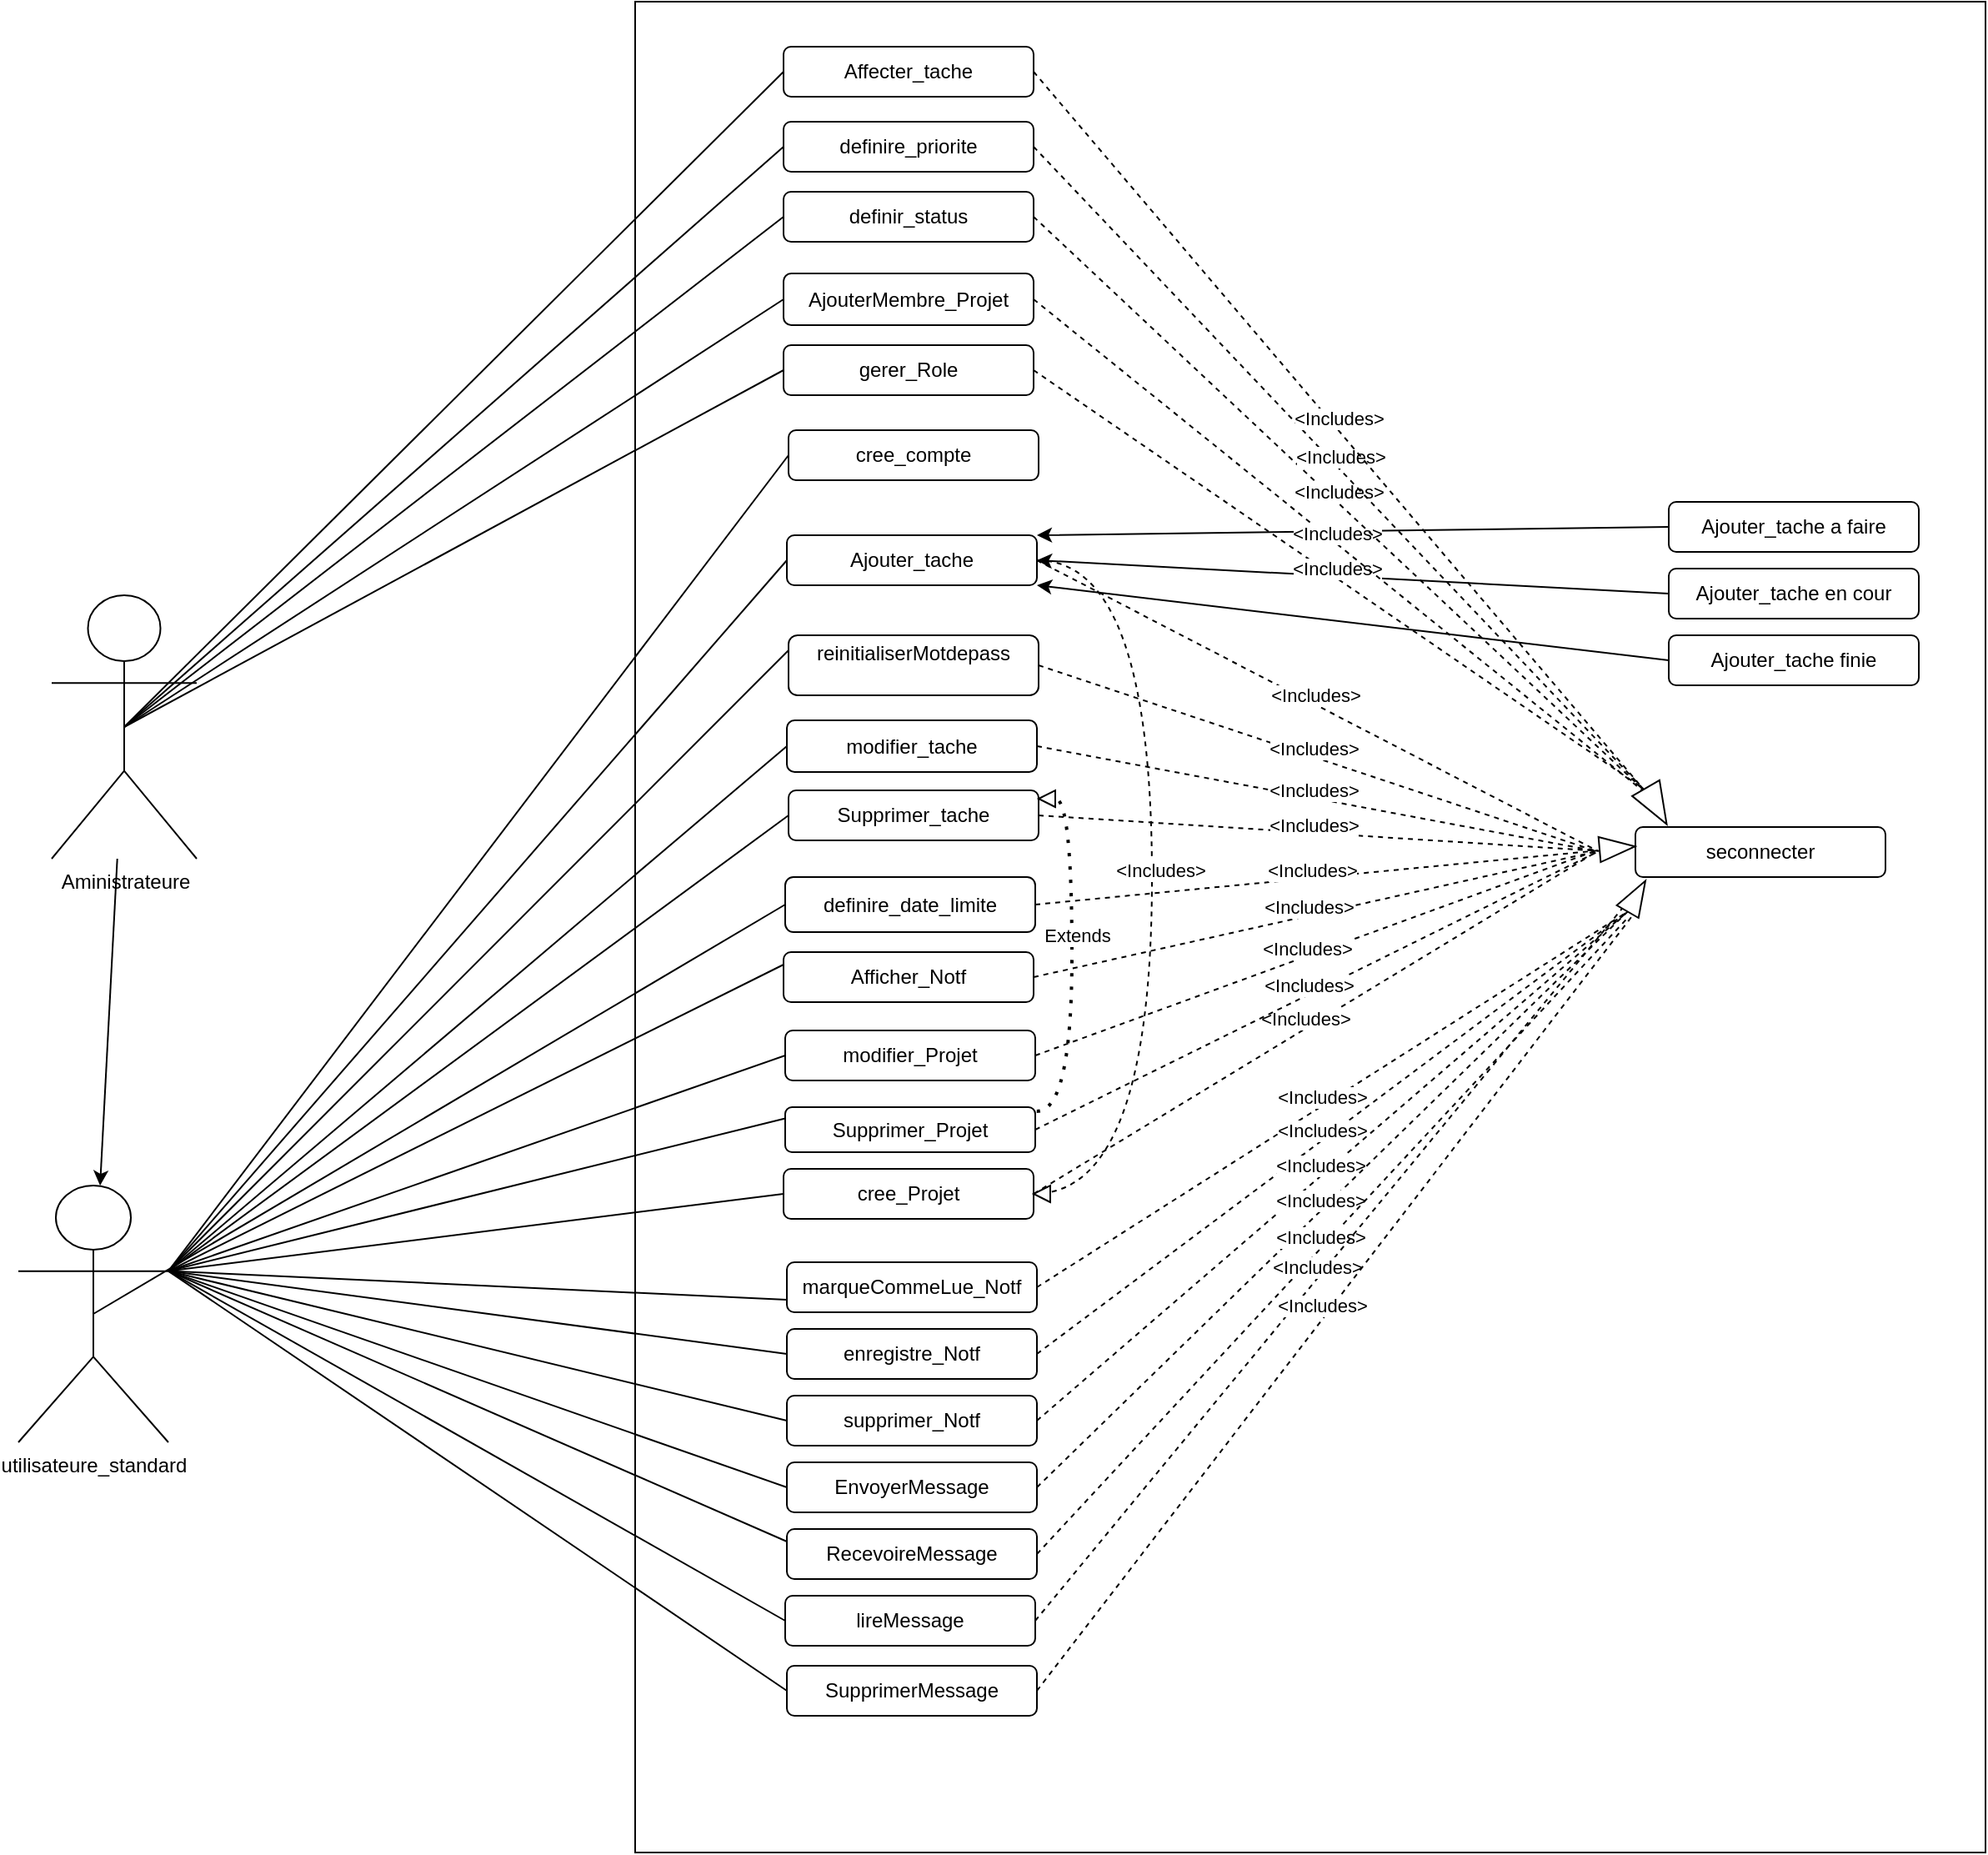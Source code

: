 <mxfile>
    <diagram name="Page-1" id="b6SxHGHXEPmuoDVzIk89">
        <mxGraphModel dx="979" dy="503" grid="1" gridSize="10" guides="1" tooltips="1" connect="1" arrows="1" fold="1" page="1" pageScale="1" pageWidth="1654" pageHeight="2336" background="none" math="0" shadow="0">
            <root>
                <mxCell id="0"/>
                <mxCell id="1" parent="0"/>
                <mxCell id="9" value="" style="whiteSpace=wrap;html=1;" parent="1" vertex="1">
                    <mxGeometry x="510" y="150" width="810" height="1110" as="geometry"/>
                </mxCell>
                <mxCell id="njpq5wCMaXGL-abZOW9e-23" value="cree_compte" style="rounded=1;whiteSpace=wrap;html=1;" parent="1" vertex="1">
                    <mxGeometry x="602" y="407" width="150" height="30" as="geometry"/>
                </mxCell>
                <mxCell id="njpq5wCMaXGL-abZOW9e-24" value="seconnecter" style="rounded=1;whiteSpace=wrap;html=1;" parent="1" vertex="1">
                    <mxGeometry x="1110" y="645" width="150" height="30" as="geometry"/>
                </mxCell>
                <mxCell id="njpq5wCMaXGL-abZOW9e-26" value="reinitialiserMotdepass&lt;div style=&quot;padding: 0px; margin: 0px;&quot;&gt;&lt;br style=&quot;text-wrap: nowrap; text-decoration-line: underline; padding: 0px; margin: 0px; text-align: left;&quot;&gt;&lt;/div&gt;" style="rounded=1;whiteSpace=wrap;html=1;" parent="1" vertex="1">
                    <mxGeometry x="602" y="530" width="150" height="36" as="geometry"/>
                </mxCell>
                <mxCell id="7" style="edgeStyle=none;html=1;" parent="1" source="njpq5wCMaXGL-abZOW9e-28" target="njpq5wCMaXGL-abZOW9e-29" edge="1">
                    <mxGeometry relative="1" as="geometry"/>
                </mxCell>
                <mxCell id="njpq5wCMaXGL-abZOW9e-28" value="Aministrateure" style="shape=umlActor;verticalLabelPosition=bottom;verticalAlign=top;html=1;outlineConnect=0;" parent="1" vertex="1">
                    <mxGeometry x="160" y="506" width="87" height="158" as="geometry"/>
                </mxCell>
                <mxCell id="njpq5wCMaXGL-abZOW9e-41" value="&lt;span style=&quot;text-align: left; text-wrap: nowrap;&quot;&gt;Ajouter_tache&lt;/span&gt;" style="rounded=1;whiteSpace=wrap;html=1;" parent="1" vertex="1">
                    <mxGeometry x="601" y="470" width="150" height="30" as="geometry"/>
                </mxCell>
                <mxCell id="njpq5wCMaXGL-abZOW9e-42" value="&lt;span style=&quot;text-align: left; text-wrap: nowrap;&quot;&gt;modifier_tache&lt;/span&gt;" style="rounded=1;whiteSpace=wrap;html=1;" parent="1" vertex="1">
                    <mxGeometry x="601" y="581" width="150" height="31" as="geometry"/>
                </mxCell>
                <mxCell id="njpq5wCMaXGL-abZOW9e-43" value="&lt;span style=&quot;text-align: left; text-wrap: nowrap;&quot;&gt;Supprimer_tache&lt;/span&gt;" style="rounded=1;whiteSpace=wrap;html=1;" parent="1" vertex="1">
                    <mxGeometry x="602" y="623" width="150" height="30" as="geometry"/>
                </mxCell>
                <mxCell id="njpq5wCMaXGL-abZOW9e-44" value="&lt;span style=&quot;text-align: left; text-wrap: nowrap;&quot;&gt;Affecter_tache&lt;/span&gt;" style="rounded=1;whiteSpace=wrap;html=1;" parent="1" vertex="1">
                    <mxGeometry x="599" y="177" width="150" height="30" as="geometry"/>
                </mxCell>
                <mxCell id="njpq5wCMaXGL-abZOW9e-45" value="&lt;span style=&quot;text-align: left; text-wrap: nowrap;&quot;&gt;definire_priorite&lt;/span&gt;" style="rounded=1;whiteSpace=wrap;html=1;" parent="1" vertex="1">
                    <mxGeometry x="599" y="222" width="150" height="30" as="geometry"/>
                </mxCell>
                <mxCell id="njpq5wCMaXGL-abZOW9e-46" value="&lt;span style=&quot;text-align: left; text-wrap: nowrap;&quot;&gt;definir_status&lt;/span&gt;" style="rounded=1;whiteSpace=wrap;html=1;" parent="1" vertex="1">
                    <mxGeometry x="599" y="264" width="150" height="30" as="geometry"/>
                </mxCell>
                <mxCell id="njpq5wCMaXGL-abZOW9e-48" value="cree_Projet" style="rounded=1;whiteSpace=wrap;html=1;" parent="1" vertex="1">
                    <mxGeometry x="599" y="850" width="150" height="30" as="geometry"/>
                </mxCell>
                <mxCell id="njpq5wCMaXGL-abZOW9e-49" value="modifier_Projet" style="rounded=1;whiteSpace=wrap;html=1;" parent="1" vertex="1">
                    <mxGeometry x="600" y="767" width="150" height="30" as="geometry"/>
                </mxCell>
                <mxCell id="njpq5wCMaXGL-abZOW9e-50" value="Supprimer_Projet" style="rounded=1;whiteSpace=wrap;html=1;" parent="1" vertex="1">
                    <mxGeometry x="600" y="813" width="150" height="27" as="geometry"/>
                </mxCell>
                <mxCell id="njpq5wCMaXGL-abZOW9e-51" value="AjouterMembre_Projet" style="rounded=1;whiteSpace=wrap;html=1;" parent="1" vertex="1">
                    <mxGeometry x="599" y="313" width="150" height="31" as="geometry"/>
                </mxCell>
                <mxCell id="njpq5wCMaXGL-abZOW9e-63" value="" style="endArrow=none;html=1;rounded=0;exitX=0;exitY=0.5;exitDx=0;exitDy=0;entryX=1;entryY=0.333;entryDx=0;entryDy=0;entryPerimeter=0;" parent="1" source="njpq5wCMaXGL-abZOW9e-23" target="njpq5wCMaXGL-abZOW9e-29" edge="1">
                    <mxGeometry width="50" height="50" relative="1" as="geometry">
                        <mxPoint x="280" y="246" as="sourcePoint"/>
                        <mxPoint x="90" y="316" as="targetPoint"/>
                    </mxGeometry>
                </mxCell>
                <mxCell id="njpq5wCMaXGL-abZOW9e-65" value="" style="endArrow=none;html=1;rounded=0;entryX=0;entryY=0.25;entryDx=0;entryDy=0;exitX=1;exitY=0.333;exitDx=0;exitDy=0;exitPerimeter=0;" parent="1" source="njpq5wCMaXGL-abZOW9e-29" target="njpq5wCMaXGL-abZOW9e-26" edge="1">
                    <mxGeometry width="50" height="50" relative="1" as="geometry">
                        <mxPoint x="90" y="316" as="sourcePoint"/>
                        <mxPoint x="320" y="206" as="targetPoint"/>
                    </mxGeometry>
                </mxCell>
                <mxCell id="njpq5wCMaXGL-abZOW9e-67" value="" style="endArrow=none;html=1;rounded=0;exitX=0;exitY=0.5;exitDx=0;exitDy=0;entryX=1;entryY=0.333;entryDx=0;entryDy=0;entryPerimeter=0;" parent="1" source="njpq5wCMaXGL-abZOW9e-48" target="njpq5wCMaXGL-abZOW9e-29" edge="1">
                    <mxGeometry width="50" height="50" relative="1" as="geometry">
                        <mxPoint x="430" y="306" as="sourcePoint"/>
                        <mxPoint x="90" y="316" as="targetPoint"/>
                    </mxGeometry>
                </mxCell>
                <mxCell id="njpq5wCMaXGL-abZOW9e-69" value="" style="endArrow=none;html=1;rounded=0;exitX=0;exitY=0.25;exitDx=0;exitDy=0;entryX=1;entryY=0.333;entryDx=0;entryDy=0;entryPerimeter=0;" parent="1" source="njpq5wCMaXGL-abZOW9e-50" target="njpq5wCMaXGL-abZOW9e-29" edge="1">
                    <mxGeometry width="50" height="50" relative="1" as="geometry">
                        <mxPoint x="430" y="406" as="sourcePoint"/>
                        <mxPoint x="90" y="316" as="targetPoint"/>
                    </mxGeometry>
                </mxCell>
                <mxCell id="njpq5wCMaXGL-abZOW9e-70" value="" style="endArrow=none;html=1;rounded=0;entryX=0;entryY=0.5;entryDx=0;entryDy=0;exitX=1;exitY=0.333;exitDx=0;exitDy=0;exitPerimeter=0;" parent="1" source="njpq5wCMaXGL-abZOW9e-29" target="njpq5wCMaXGL-abZOW9e-41" edge="1">
                    <mxGeometry width="50" height="50" relative="1" as="geometry">
                        <mxPoint x="90" y="316" as="sourcePoint"/>
                        <mxPoint x="480" y="356" as="targetPoint"/>
                    </mxGeometry>
                </mxCell>
                <mxCell id="njpq5wCMaXGL-abZOW9e-71" value="" style="endArrow=none;html=1;rounded=0;entryX=0;entryY=0.5;entryDx=0;entryDy=0;exitX=1;exitY=0.333;exitDx=0;exitDy=0;exitPerimeter=0;" parent="1" source="njpq5wCMaXGL-abZOW9e-29" target="njpq5wCMaXGL-abZOW9e-42" edge="1">
                    <mxGeometry width="50" height="50" relative="1" as="geometry">
                        <mxPoint x="90" y="316" as="sourcePoint"/>
                        <mxPoint x="480" y="356" as="targetPoint"/>
                    </mxGeometry>
                </mxCell>
                <mxCell id="njpq5wCMaXGL-abZOW9e-73" value="" style="endArrow=none;html=1;rounded=0;entryX=0;entryY=0.5;entryDx=0;entryDy=0;exitX=1;exitY=0.333;exitDx=0;exitDy=0;exitPerimeter=0;" parent="1" source="njpq5wCMaXGL-abZOW9e-29" target="njpq5wCMaXGL-abZOW9e-43" edge="1">
                    <mxGeometry width="50" height="50" relative="1" as="geometry">
                        <mxPoint x="100" y="316" as="sourcePoint"/>
                        <mxPoint x="480" y="356" as="targetPoint"/>
                    </mxGeometry>
                </mxCell>
                <mxCell id="njpq5wCMaXGL-abZOW9e-74" value="&lt;span style=&quot;text-align: left;&quot;&gt;gerer_Role&lt;/span&gt;" style="rounded=1;whiteSpace=wrap;html=1;" parent="1" vertex="1">
                    <mxGeometry x="599" y="356" width="150" height="30" as="geometry"/>
                </mxCell>
                <mxCell id="njpq5wCMaXGL-abZOW9e-75" value="" style="endArrow=none;html=1;rounded=0;entryX=0.5;entryY=0.5;entryDx=0;entryDy=0;entryPerimeter=0;exitX=0;exitY=0.5;exitDx=0;exitDy=0;" parent="1" source="njpq5wCMaXGL-abZOW9e-74" target="njpq5wCMaXGL-abZOW9e-28" edge="1">
                    <mxGeometry width="50" height="50" relative="1" as="geometry">
                        <mxPoint x="410" y="446" as="sourcePoint"/>
                        <mxPoint x="460" y="396" as="targetPoint"/>
                    </mxGeometry>
                </mxCell>
                <mxCell id="njpq5wCMaXGL-abZOW9e-76" value="" style="endArrow=none;html=1;rounded=0;entryX=0.5;entryY=0.5;entryDx=0;entryDy=0;entryPerimeter=0;exitX=0;exitY=0.5;exitDx=0;exitDy=0;" parent="1" source="njpq5wCMaXGL-abZOW9e-51" target="njpq5wCMaXGL-abZOW9e-28" edge="1">
                    <mxGeometry width="50" height="50" relative="1" as="geometry">
                        <mxPoint x="410" y="456" as="sourcePoint"/>
                        <mxPoint x="460" y="406" as="targetPoint"/>
                    </mxGeometry>
                </mxCell>
                <mxCell id="njpq5wCMaXGL-abZOW9e-77" value="" style="endArrow=none;html=1;rounded=0;entryX=0.5;entryY=0.5;entryDx=0;entryDy=0;entryPerimeter=0;exitX=0;exitY=0.5;exitDx=0;exitDy=0;" parent="1" source="njpq5wCMaXGL-abZOW9e-44" target="njpq5wCMaXGL-abZOW9e-28" edge="1">
                    <mxGeometry width="50" height="50" relative="1" as="geometry">
                        <mxPoint x="490" y="366" as="sourcePoint"/>
                        <mxPoint x="460" y="406" as="targetPoint"/>
                    </mxGeometry>
                </mxCell>
                <mxCell id="njpq5wCMaXGL-abZOW9e-78" value="" style="endArrow=none;html=1;rounded=0;entryX=0;entryY=0.5;entryDx=0;entryDy=0;exitX=1;exitY=0.333;exitDx=0;exitDy=0;exitPerimeter=0;" parent="1" source="njpq5wCMaXGL-abZOW9e-29" target="njpq5wCMaXGL-abZOW9e-49" edge="1">
                    <mxGeometry width="50" height="50" relative="1" as="geometry">
                        <mxPoint x="90" y="316" as="sourcePoint"/>
                        <mxPoint x="460" y="406" as="targetPoint"/>
                    </mxGeometry>
                </mxCell>
                <mxCell id="njpq5wCMaXGL-abZOW9e-79" value="&lt;span style=&quot;text-align: left; text-wrap: nowrap;&quot;&gt;definire_date_limite&lt;/span&gt;" style="rounded=1;whiteSpace=wrap;html=1;" parent="1" vertex="1">
                    <mxGeometry x="600" y="675" width="150" height="33" as="geometry"/>
                </mxCell>
                <mxCell id="njpq5wCMaXGL-abZOW9e-80" value="" style="endArrow=none;html=1;rounded=0;entryX=0.5;entryY=0.5;entryDx=0;entryDy=0;entryPerimeter=0;exitX=0;exitY=0.5;exitDx=0;exitDy=0;" parent="1" source="njpq5wCMaXGL-abZOW9e-45" target="njpq5wCMaXGL-abZOW9e-28" edge="1">
                    <mxGeometry width="50" height="50" relative="1" as="geometry">
                        <mxPoint x="860" y="556" as="sourcePoint"/>
                        <mxPoint x="460" y="446" as="targetPoint"/>
                    </mxGeometry>
                </mxCell>
                <mxCell id="njpq5wCMaXGL-abZOW9e-81" value="" style="endArrow=none;html=1;rounded=0;entryX=0.5;entryY=0.5;entryDx=0;entryDy=0;entryPerimeter=0;exitX=0;exitY=0.5;exitDx=0;exitDy=0;" parent="1" source="njpq5wCMaXGL-abZOW9e-46" target="njpq5wCMaXGL-abZOW9e-28" edge="1">
                    <mxGeometry width="50" height="50" relative="1" as="geometry">
                        <mxPoint x="410" y="496" as="sourcePoint"/>
                        <mxPoint x="460" y="446" as="targetPoint"/>
                    </mxGeometry>
                </mxCell>
                <mxCell id="Tl2Tyxyw0CHUrB5RGqX6-1" value="Afficher_Notf" style="rounded=1;whiteSpace=wrap;html=1;shadow=0;glass=0;" parent="1" vertex="1">
                    <mxGeometry x="599" y="720" width="150" height="30" as="geometry"/>
                </mxCell>
                <mxCell id="Tl2Tyxyw0CHUrB5RGqX6-2" value="marqueCommeLue_Notf" style="rounded=1;whiteSpace=wrap;html=1;" parent="1" vertex="1">
                    <mxGeometry x="601" y="906" width="150" height="30" as="geometry"/>
                </mxCell>
                <mxCell id="Tl2Tyxyw0CHUrB5RGqX6-3" value="enregistre_Notf" style="rounded=1;whiteSpace=wrap;html=1;" parent="1" vertex="1">
                    <mxGeometry x="601" y="946" width="150" height="30" as="geometry"/>
                </mxCell>
                <mxCell id="Tl2Tyxyw0CHUrB5RGqX6-5" value="supprimer_Notf" style="rounded=1;whiteSpace=wrap;html=1;" parent="1" vertex="1">
                    <mxGeometry x="601" y="986" width="150" height="30" as="geometry"/>
                </mxCell>
                <mxCell id="Tl2Tyxyw0CHUrB5RGqX6-11" value="" style="endArrow=none;html=1;rounded=0;exitX=0;exitY=0.75;exitDx=0;exitDy=0;entryX=1;entryY=0.333;entryDx=0;entryDy=0;entryPerimeter=0;" parent="1" source="Tl2Tyxyw0CHUrB5RGqX6-2" target="njpq5wCMaXGL-abZOW9e-29" edge="1">
                    <mxGeometry width="50" height="50" relative="1" as="geometry">
                        <mxPoint x="195" y="800" as="sourcePoint"/>
                        <mxPoint x="-45" y="480" as="targetPoint"/>
                    </mxGeometry>
                </mxCell>
                <mxCell id="Tl2Tyxyw0CHUrB5RGqX6-12" value="" style="endArrow=none;html=1;rounded=0;exitX=0;exitY=0.5;exitDx=0;exitDy=0;entryX=1;entryY=0.333;entryDx=0;entryDy=0;entryPerimeter=0;" parent="1" source="Tl2Tyxyw0CHUrB5RGqX6-5" target="njpq5wCMaXGL-abZOW9e-29" edge="1">
                    <mxGeometry width="50" height="50" relative="1" as="geometry">
                        <mxPoint x="150" y="857" as="sourcePoint"/>
                        <mxPoint x="-90" y="537" as="targetPoint"/>
                    </mxGeometry>
                </mxCell>
                <mxCell id="Tl2Tyxyw0CHUrB5RGqX6-13" value="" style="endArrow=none;html=1;rounded=0;exitX=0;exitY=0.25;exitDx=0;exitDy=0;entryX=1;entryY=0.333;entryDx=0;entryDy=0;entryPerimeter=0;" parent="1" source="Tl2Tyxyw0CHUrB5RGqX6-1" target="njpq5wCMaXGL-abZOW9e-29" edge="1">
                    <mxGeometry width="50" height="50" relative="1" as="geometry">
                        <mxPoint x="300" y="728" as="sourcePoint"/>
                        <mxPoint x="80" y="408" as="targetPoint"/>
                    </mxGeometry>
                </mxCell>
                <mxCell id="Tl2Tyxyw0CHUrB5RGqX6-14" value="" style="endArrow=none;html=1;rounded=0;exitX=0;exitY=0.5;exitDx=0;exitDy=0;entryX=1;entryY=0.333;entryDx=0;entryDy=0;entryPerimeter=0;" parent="1" source="Tl2Tyxyw0CHUrB5RGqX6-3" target="njpq5wCMaXGL-abZOW9e-29" edge="1">
                    <mxGeometry width="50" height="50" relative="1" as="geometry">
                        <mxPoint x="200" y="857" as="sourcePoint"/>
                        <mxPoint x="-40" y="537" as="targetPoint"/>
                    </mxGeometry>
                </mxCell>
                <mxCell id="Tl2Tyxyw0CHUrB5RGqX6-16" value="EnvoyerMessage" style="rounded=1;whiteSpace=wrap;html=1;" parent="1" vertex="1">
                    <mxGeometry x="601" y="1026" width="150" height="30" as="geometry"/>
                </mxCell>
                <mxCell id="Tl2Tyxyw0CHUrB5RGqX6-17" value="RecevoireMessage" style="rounded=1;whiteSpace=wrap;html=1;" parent="1" vertex="1">
                    <mxGeometry x="601" y="1066" width="150" height="30" as="geometry"/>
                </mxCell>
                <mxCell id="Tl2Tyxyw0CHUrB5RGqX6-18" value="lireMessage" style="rounded=1;whiteSpace=wrap;html=1;" parent="1" vertex="1">
                    <mxGeometry x="600" y="1106" width="150" height="30" as="geometry"/>
                </mxCell>
                <mxCell id="Tl2Tyxyw0CHUrB5RGqX6-19" value="SupprimerMessage" style="rounded=1;whiteSpace=wrap;html=1;" parent="1" vertex="1">
                    <mxGeometry x="601" y="1148" width="150" height="30" as="geometry"/>
                </mxCell>
                <mxCell id="Tl2Tyxyw0CHUrB5RGqX6-24" value="" style="endArrow=none;html=1;rounded=0;exitX=0;exitY=0.5;exitDx=0;exitDy=0;entryX=1;entryY=0.333;entryDx=0;entryDy=0;entryPerimeter=0;" parent="1" source="Tl2Tyxyw0CHUrB5RGqX6-18" target="njpq5wCMaXGL-abZOW9e-29" edge="1">
                    <mxGeometry width="50" height="50" relative="1" as="geometry">
                        <mxPoint x="-150" y="1031" as="sourcePoint"/>
                        <mxPoint x="-120" y="496" as="targetPoint"/>
                    </mxGeometry>
                </mxCell>
                <mxCell id="Tl2Tyxyw0CHUrB5RGqX6-25" value="" style="endArrow=none;html=1;rounded=0;exitX=0;exitY=0.25;exitDx=0;exitDy=0;entryX=1;entryY=0.333;entryDx=0;entryDy=0;entryPerimeter=0;" parent="1" source="Tl2Tyxyw0CHUrB5RGqX6-17" target="njpq5wCMaXGL-abZOW9e-29" edge="1">
                    <mxGeometry width="50" height="50" relative="1" as="geometry">
                        <mxPoint x="-140" y="1041" as="sourcePoint"/>
                        <mxPoint x="-110" y="506" as="targetPoint"/>
                    </mxGeometry>
                </mxCell>
                <mxCell id="Tl2Tyxyw0CHUrB5RGqX6-26" value="" style="endArrow=none;html=1;rounded=0;exitX=0;exitY=0.5;exitDx=0;exitDy=0;entryX=1;entryY=0.333;entryDx=0;entryDy=0;entryPerimeter=0;" parent="1" source="Tl2Tyxyw0CHUrB5RGqX6-16" target="njpq5wCMaXGL-abZOW9e-29" edge="1">
                    <mxGeometry width="50" height="50" relative="1" as="geometry">
                        <mxPoint x="20" y="1046" as="sourcePoint"/>
                        <mxPoint x="50" y="511" as="targetPoint"/>
                    </mxGeometry>
                </mxCell>
                <mxCell id="w5hevaqkebUv9yWrqypm-1" value="" style="endArrow=none;html=1;rounded=0;exitX=0;exitY=0.5;exitDx=0;exitDy=0;entryX=1;entryY=0.333;entryDx=0;entryDy=0;entryPerimeter=0;" parent="1" source="Tl2Tyxyw0CHUrB5RGqX6-19" target="njpq5wCMaXGL-abZOW9e-29" edge="1">
                    <mxGeometry width="50" height="50" relative="1" as="geometry">
                        <mxPoint x="867" y="1151" as="sourcePoint"/>
                        <mxPoint x="-170" y="546" as="targetPoint"/>
                    </mxGeometry>
                </mxCell>
                <mxCell id="10" value="" style="endArrow=none;html=1;rounded=0;entryX=0.5;entryY=0.5;entryDx=0;entryDy=0;entryPerimeter=0;exitX=0;exitY=0.5;exitDx=0;exitDy=0;" edge="1" parent="1" source="njpq5wCMaXGL-abZOW9e-79" target="njpq5wCMaXGL-abZOW9e-29">
                    <mxGeometry width="50" height="50" relative="1" as="geometry">
                        <mxPoint x="858" y="637" as="sourcePoint"/>
                        <mxPoint x="204" y="585" as="targetPoint"/>
                    </mxGeometry>
                </mxCell>
                <mxCell id="njpq5wCMaXGL-abZOW9e-29" value="utilisateure_standard" style="shape=umlActor;verticalLabelPosition=bottom;verticalAlign=top;html=1;outlineConnect=0;" parent="1" vertex="1">
                    <mxGeometry x="140" y="860" width="90" height="154" as="geometry"/>
                </mxCell>
                <mxCell id="13" value="" style="endArrow=none;dashed=1;html=1;entryX=-0.135;entryY=0.532;entryDx=0;entryDy=0;exitX=1;exitY=0.5;exitDx=0;exitDy=0;entryPerimeter=0;" edge="1" parent="1" source="njpq5wCMaXGL-abZOW9e-26" target="81">
                    <mxGeometry width="50" height="50" relative="1" as="geometry">
                        <mxPoint x="740" y="680" as="sourcePoint"/>
                        <mxPoint x="790" y="630" as="targetPoint"/>
                    </mxGeometry>
                </mxCell>
                <mxCell id="14" value="&amp;lt;Includes&amp;gt;" style="edgeLabel;html=1;align=center;verticalAlign=middle;resizable=0;points=[];" vertex="1" connectable="0" parent="13">
                    <mxGeometry x="-0.021" y="5" relative="1" as="geometry">
                        <mxPoint as="offset"/>
                    </mxGeometry>
                </mxCell>
                <mxCell id="15" value="" style="endArrow=none;dashed=1;html=1;entryX=-0.047;entryY=0.559;entryDx=0;entryDy=0;exitX=1;exitY=0.5;exitDx=0;exitDy=0;entryPerimeter=0;" edge="1" parent="1" source="njpq5wCMaXGL-abZOW9e-41" target="81">
                    <mxGeometry width="50" height="50" relative="1" as="geometry">
                        <mxPoint x="790" y="590" as="sourcePoint"/>
                        <mxPoint x="938" y="767" as="targetPoint"/>
                    </mxGeometry>
                </mxCell>
                <mxCell id="16" value="&amp;lt;Includes&amp;gt;" style="edgeLabel;html=1;align=center;verticalAlign=middle;resizable=0;points=[];" vertex="1" connectable="0" parent="15">
                    <mxGeometry x="-0.021" y="5" relative="1" as="geometry">
                        <mxPoint as="offset"/>
                    </mxGeometry>
                </mxCell>
                <mxCell id="17" value="" style="endArrow=none;dashed=1;html=1;entryX=-0.081;entryY=0.557;entryDx=0;entryDy=0;exitX=1;exitY=0.5;exitDx=0;exitDy=0;entryPerimeter=0;" edge="1" parent="1" source="njpq5wCMaXGL-abZOW9e-42" target="81">
                    <mxGeometry width="50" height="50" relative="1" as="geometry">
                        <mxPoint x="770" y="620" as="sourcePoint"/>
                        <mxPoint x="950" y="767" as="targetPoint"/>
                    </mxGeometry>
                </mxCell>
                <mxCell id="18" value="&amp;lt;Includes&amp;gt;" style="edgeLabel;html=1;align=center;verticalAlign=middle;resizable=0;points=[];" vertex="1" connectable="0" parent="17">
                    <mxGeometry x="-0.021" y="5" relative="1" as="geometry">
                        <mxPoint as="offset"/>
                    </mxGeometry>
                </mxCell>
                <mxCell id="19" value="" style="endArrow=none;dashed=1;html=1;entryX=-0.023;entryY=0.554;entryDx=0;entryDy=0;exitX=1;exitY=0.5;exitDx=0;exitDy=0;entryPerimeter=0;" edge="1" parent="1" source="njpq5wCMaXGL-abZOW9e-43" target="81">
                    <mxGeometry width="50" height="50" relative="1" as="geometry">
                        <mxPoint x="780" y="650" as="sourcePoint"/>
                        <mxPoint x="998" y="813" as="targetPoint"/>
                    </mxGeometry>
                </mxCell>
                <mxCell id="20" value="&amp;lt;Includes&amp;gt;" style="edgeLabel;html=1;align=center;verticalAlign=middle;resizable=0;points=[];" vertex="1" connectable="0" parent="19">
                    <mxGeometry x="-0.021" y="5" relative="1" as="geometry">
                        <mxPoint as="offset"/>
                    </mxGeometry>
                </mxCell>
                <mxCell id="21" value="" style="endArrow=none;dashed=1;html=1;entryX=-0.008;entryY=0.534;entryDx=0;entryDy=0;exitX=1;exitY=0.5;exitDx=0;exitDy=0;entryPerimeter=0;" edge="1" parent="1" source="njpq5wCMaXGL-abZOW9e-79" target="81">
                    <mxGeometry width="50" height="50" relative="1" as="geometry">
                        <mxPoint x="750" y="690" as="sourcePoint"/>
                        <mxPoint x="998" y="835" as="targetPoint"/>
                    </mxGeometry>
                </mxCell>
                <mxCell id="22" value="&amp;lt;Includes&amp;gt;" style="edgeLabel;html=1;align=center;verticalAlign=middle;resizable=0;points=[];" vertex="1" connectable="0" parent="21">
                    <mxGeometry x="-0.021" y="5" relative="1" as="geometry">
                        <mxPoint as="offset"/>
                    </mxGeometry>
                </mxCell>
                <mxCell id="23" value="" style="endArrow=none;dashed=1;html=1;entryX=-0.044;entryY=0.543;entryDx=0;entryDy=0;exitX=1;exitY=0.5;exitDx=0;exitDy=0;entryPerimeter=0;" edge="1" parent="1" source="njpq5wCMaXGL-abZOW9e-48" target="81">
                    <mxGeometry width="50" height="50" relative="1" as="geometry">
                        <mxPoint x="752" y="732.5" as="sourcePoint"/>
                        <mxPoint x="1002" y="831.5" as="targetPoint"/>
                    </mxGeometry>
                </mxCell>
                <mxCell id="24" value="&amp;lt;Includes&amp;gt;" style="edgeLabel;html=1;align=center;verticalAlign=middle;resizable=0;points=[];" vertex="1" connectable="0" parent="23">
                    <mxGeometry x="-0.021" y="5" relative="1" as="geometry">
                        <mxPoint as="offset"/>
                    </mxGeometry>
                </mxCell>
                <mxCell id="25" value="" style="endArrow=none;dashed=1;html=1;exitX=1;exitY=0.5;exitDx=0;exitDy=0;entryX=-0.112;entryY=0.535;entryDx=0;entryDy=0;entryPerimeter=0;" edge="1" parent="1" source="njpq5wCMaXGL-abZOW9e-49" target="81">
                    <mxGeometry width="50" height="50" relative="1" as="geometry">
                        <mxPoint x="755" y="799" as="sourcePoint"/>
                        <mxPoint x="1000" y="790" as="targetPoint"/>
                    </mxGeometry>
                </mxCell>
                <mxCell id="26" value="&amp;lt;Includes&amp;gt;" style="edgeLabel;html=1;align=center;verticalAlign=middle;resizable=0;points=[];" vertex="1" connectable="0" parent="25">
                    <mxGeometry x="-0.021" y="5" relative="1" as="geometry">
                        <mxPoint as="offset"/>
                    </mxGeometry>
                </mxCell>
                <mxCell id="27" value="" style="endArrow=none;dashed=1;html=1;exitX=1;exitY=0.5;exitDx=0;exitDy=0;entryX=0.002;entryY=0.545;entryDx=0;entryDy=0;entryPerimeter=0;" edge="1" parent="1" source="njpq5wCMaXGL-abZOW9e-50" target="81">
                    <mxGeometry width="50" height="50" relative="1" as="geometry">
                        <mxPoint x="750" y="832" as="sourcePoint"/>
                        <mxPoint x="1000" y="840" as="targetPoint"/>
                    </mxGeometry>
                </mxCell>
                <mxCell id="28" value="&amp;lt;Includes&amp;gt;" style="edgeLabel;html=1;align=center;verticalAlign=middle;resizable=0;points=[];" vertex="1" connectable="0" parent="27">
                    <mxGeometry x="-0.021" y="5" relative="1" as="geometry">
                        <mxPoint as="offset"/>
                    </mxGeometry>
                </mxCell>
                <mxCell id="29" value="" style="endArrow=none;dashed=1;html=1;entryX=-0.011;entryY=0.551;entryDx=0;entryDy=0;exitX=1;exitY=0.5;exitDx=0;exitDy=0;entryPerimeter=0;" edge="1" parent="1" source="Tl2Tyxyw0CHUrB5RGqX6-1" target="81">
                    <mxGeometry width="50" height="50" relative="1" as="geometry">
                        <mxPoint x="780" y="860" as="sourcePoint"/>
                        <mxPoint x="999" y="830" as="targetPoint"/>
                    </mxGeometry>
                </mxCell>
                <mxCell id="30" value="&amp;lt;Includes&amp;gt;" style="edgeLabel;html=1;align=center;verticalAlign=middle;resizable=0;points=[];" vertex="1" connectable="0" parent="29">
                    <mxGeometry x="-0.021" y="5" relative="1" as="geometry">
                        <mxPoint as="offset"/>
                    </mxGeometry>
                </mxCell>
                <mxCell id="31" value="&lt;span style=&quot;text-align: left; text-wrap: nowrap;&quot;&gt;Ajouter_tache a faire&lt;/span&gt;" style="rounded=1;whiteSpace=wrap;html=1;" vertex="1" parent="1">
                    <mxGeometry x="1130" y="450" width="150" height="30" as="geometry"/>
                </mxCell>
                <mxCell id="33" value="&lt;span style=&quot;text-align: left; text-wrap: nowrap;&quot;&gt;Ajouter_tache en cour&lt;/span&gt;" style="rounded=1;whiteSpace=wrap;html=1;" vertex="1" parent="1">
                    <mxGeometry x="1130" y="490" width="150" height="30" as="geometry"/>
                </mxCell>
                <mxCell id="34" value="&lt;span style=&quot;text-align: left; text-wrap: nowrap;&quot;&gt;Ajouter_tache finie&lt;/span&gt;" style="rounded=1;whiteSpace=wrap;html=1;" vertex="1" parent="1">
                    <mxGeometry x="1130" y="530" width="150" height="30" as="geometry"/>
                </mxCell>
                <mxCell id="35" value="" style="endArrow=classic;html=1;entryX=1;entryY=0;entryDx=0;entryDy=0;exitX=0;exitY=0.5;exitDx=0;exitDy=0;" edge="1" parent="1" source="31" target="njpq5wCMaXGL-abZOW9e-41">
                    <mxGeometry width="50" height="50" relative="1" as="geometry">
                        <mxPoint x="740" y="520" as="sourcePoint"/>
                        <mxPoint x="790" y="470" as="targetPoint"/>
                    </mxGeometry>
                </mxCell>
                <mxCell id="36" value="" style="endArrow=classic;html=1;entryX=1;entryY=0.5;entryDx=0;entryDy=0;exitX=0;exitY=0.5;exitDx=0;exitDy=0;" edge="1" parent="1" source="33" target="njpq5wCMaXGL-abZOW9e-41">
                    <mxGeometry width="50" height="50" relative="1" as="geometry">
                        <mxPoint x="870" y="465" as="sourcePoint"/>
                        <mxPoint x="762" y="520" as="targetPoint"/>
                    </mxGeometry>
                </mxCell>
                <mxCell id="37" value="" style="endArrow=classic;html=1;exitX=0;exitY=0.5;exitDx=0;exitDy=0;entryX=1;entryY=1;entryDx=0;entryDy=0;" edge="1" parent="1" source="34" target="njpq5wCMaXGL-abZOW9e-41">
                    <mxGeometry width="50" height="50" relative="1" as="geometry">
                        <mxPoint x="860" y="510" as="sourcePoint"/>
                        <mxPoint x="760" y="520" as="targetPoint"/>
                    </mxGeometry>
                </mxCell>
                <mxCell id="39" value="" style="endArrow=none;dashed=1;html=1;entryX=0;entryY=0.5;entryDx=0;entryDy=0;exitX=1;exitY=0.5;exitDx=0;exitDy=0;" edge="1" parent="1" source="Tl2Tyxyw0CHUrB5RGqX6-2" target="82">
                    <mxGeometry width="50" height="50" relative="1" as="geometry">
                        <mxPoint x="749" y="924" as="sourcePoint"/>
                        <mxPoint x="1000" y="850" as="targetPoint"/>
                    </mxGeometry>
                </mxCell>
                <mxCell id="40" value="&amp;lt;Includes&amp;gt;" style="edgeLabel;html=1;align=center;verticalAlign=middle;resizable=0;points=[];" vertex="1" connectable="0" parent="39">
                    <mxGeometry x="-0.021" y="5" relative="1" as="geometry">
                        <mxPoint as="offset"/>
                    </mxGeometry>
                </mxCell>
                <mxCell id="41" value="" style="endArrow=none;dashed=1;html=1;entryX=0;entryY=0.5;entryDx=0;entryDy=0;exitX=1;exitY=0.5;exitDx=0;exitDy=0;" edge="1" parent="1" source="Tl2Tyxyw0CHUrB5RGqX6-3" target="82">
                    <mxGeometry width="50" height="50" relative="1" as="geometry">
                        <mxPoint x="761" y="931" as="sourcePoint"/>
                        <mxPoint x="1010" y="823" as="targetPoint"/>
                    </mxGeometry>
                </mxCell>
                <mxCell id="42" value="&amp;lt;Includes&amp;gt;" style="edgeLabel;html=1;align=center;verticalAlign=middle;resizable=0;points=[];" vertex="1" connectable="0" parent="41">
                    <mxGeometry x="-0.021" y="5" relative="1" as="geometry">
                        <mxPoint as="offset"/>
                    </mxGeometry>
                </mxCell>
                <mxCell id="43" value="" style="endArrow=none;dashed=1;html=1;exitX=1;exitY=0.5;exitDx=0;exitDy=0;entryX=0;entryY=0.5;entryDx=0;entryDy=0;" edge="1" parent="1" source="Tl2Tyxyw0CHUrB5RGqX6-5" target="82">
                    <mxGeometry width="50" height="50" relative="1" as="geometry">
                        <mxPoint x="761" y="971" as="sourcePoint"/>
                        <mxPoint x="1130" y="710" as="targetPoint"/>
                    </mxGeometry>
                </mxCell>
                <mxCell id="44" value="&amp;lt;Includes&amp;gt;" style="edgeLabel;html=1;align=center;verticalAlign=middle;resizable=0;points=[];" vertex="1" connectable="0" parent="43">
                    <mxGeometry x="-0.021" y="5" relative="1" as="geometry">
                        <mxPoint as="offset"/>
                    </mxGeometry>
                </mxCell>
                <mxCell id="45" value="" style="endArrow=none;dashed=1;html=1;exitX=1;exitY=0.5;exitDx=0;exitDy=0;entryX=0;entryY=0.5;entryDx=0;entryDy=0;" edge="1" parent="1" source="Tl2Tyxyw0CHUrB5RGqX6-16" target="82">
                    <mxGeometry width="50" height="50" relative="1" as="geometry">
                        <mxPoint x="749" y="1041" as="sourcePoint"/>
                        <mxPoint x="1060" y="810" as="targetPoint"/>
                    </mxGeometry>
                </mxCell>
                <mxCell id="46" value="&amp;lt;Includes&amp;gt;" style="edgeLabel;html=1;align=center;verticalAlign=middle;resizable=0;points=[];" vertex="1" connectable="0" parent="45">
                    <mxGeometry x="-0.021" y="5" relative="1" as="geometry">
                        <mxPoint as="offset"/>
                    </mxGeometry>
                </mxCell>
                <mxCell id="47" value="" style="endArrow=none;dashed=1;html=1;exitX=1;exitY=0.5;exitDx=0;exitDy=0;entryX=-0.111;entryY=0.638;entryDx=0;entryDy=0;entryPerimeter=0;" edge="1" parent="1" source="Tl2Tyxyw0CHUrB5RGqX6-17" target="82">
                    <mxGeometry width="50" height="50" relative="1" as="geometry">
                        <mxPoint x="761" y="1051" as="sourcePoint"/>
                        <mxPoint x="1000" y="810" as="targetPoint"/>
                    </mxGeometry>
                </mxCell>
                <mxCell id="48" value="&amp;lt;Includes&amp;gt;" style="edgeLabel;html=1;align=center;verticalAlign=middle;resizable=0;points=[];" vertex="1" connectable="0" parent="47">
                    <mxGeometry x="-0.021" y="5" relative="1" as="geometry">
                        <mxPoint as="offset"/>
                    </mxGeometry>
                </mxCell>
                <mxCell id="49" value="" style="endArrow=none;dashed=1;html=1;exitX=1;exitY=0.5;exitDx=0;exitDy=0;entryX=0;entryY=0.25;entryDx=0;entryDy=0;" edge="1" parent="1" source="Tl2Tyxyw0CHUrB5RGqX6-18" target="82">
                    <mxGeometry width="50" height="50" relative="1" as="geometry">
                        <mxPoint x="761" y="1091" as="sourcePoint"/>
                        <mxPoint x="1010" y="820" as="targetPoint"/>
                    </mxGeometry>
                </mxCell>
                <mxCell id="50" value="&amp;lt;Includes&amp;gt;" style="edgeLabel;html=1;align=center;verticalAlign=middle;resizable=0;points=[];" vertex="1" connectable="0" parent="49">
                    <mxGeometry x="-0.021" y="5" relative="1" as="geometry">
                        <mxPoint as="offset"/>
                    </mxGeometry>
                </mxCell>
                <mxCell id="51" value="" style="endArrow=none;dashed=1;html=1;exitX=1;exitY=0.5;exitDx=0;exitDy=0;entryX=0;entryY=0.75;entryDx=0;entryDy=0;" edge="1" parent="1" source="Tl2Tyxyw0CHUrB5RGqX6-19" target="82">
                    <mxGeometry width="50" height="50" relative="1" as="geometry">
                        <mxPoint x="760" y="1131" as="sourcePoint"/>
                        <mxPoint x="1110" y="675" as="targetPoint"/>
                    </mxGeometry>
                </mxCell>
                <mxCell id="52" value="&amp;lt;Includes&amp;gt;" style="edgeLabel;html=1;align=center;verticalAlign=middle;resizable=0;points=[];" vertex="1" connectable="0" parent="51">
                    <mxGeometry x="-0.021" y="5" relative="1" as="geometry">
                        <mxPoint as="offset"/>
                    </mxGeometry>
                </mxCell>
                <mxCell id="55" value="" style="endArrow=none;dashed=1;html=1;dashPattern=1 3;strokeWidth=2;exitX=1.006;exitY=0.092;exitDx=0;exitDy=0;exitPerimeter=0;entryX=0;entryY=0.5;entryDx=0;entryDy=0;edgeStyle=orthogonalEdgeStyle;curved=1;" edge="1" parent="1" source="njpq5wCMaXGL-abZOW9e-50" target="86">
                    <mxGeometry width="50" height="50" relative="1" as="geometry">
                        <mxPoint x="740" y="770" as="sourcePoint"/>
                        <mxPoint x="790" y="720" as="targetPoint"/>
                    </mxGeometry>
                </mxCell>
                <mxCell id="56" value="Extends" style="edgeLabel;html=1;align=center;verticalAlign=middle;resizable=0;points=[];" vertex="1" connectable="0" parent="55">
                    <mxGeometry x="0.16" y="-3" relative="1" as="geometry">
                        <mxPoint as="offset"/>
                    </mxGeometry>
                </mxCell>
                <mxCell id="62" value="" style="endArrow=none;dashed=1;html=1;entryX=-0.033;entryY=0.586;entryDx=0;entryDy=0;exitX=1;exitY=0.5;exitDx=0;exitDy=0;entryPerimeter=0;" edge="1" parent="1" source="njpq5wCMaXGL-abZOW9e-74" target="73">
                    <mxGeometry width="50" height="50" relative="1" as="geometry">
                        <mxPoint x="752" y="367.5" as="sourcePoint"/>
                        <mxPoint x="1098" y="728.5" as="targetPoint"/>
                    </mxGeometry>
                </mxCell>
                <mxCell id="63" value="&amp;lt;Includes&amp;gt;" style="edgeLabel;html=1;align=center;verticalAlign=middle;resizable=0;points=[];" vertex="1" connectable="0" parent="62">
                    <mxGeometry x="-0.021" y="5" relative="1" as="geometry">
                        <mxPoint as="offset"/>
                    </mxGeometry>
                </mxCell>
                <mxCell id="64" value="" style="endArrow=none;dashed=1;html=1;entryX=0.033;entryY=0.618;entryDx=0;entryDy=0;exitX=1;exitY=0.5;exitDx=0;exitDy=0;entryPerimeter=0;" edge="1" parent="1" source="njpq5wCMaXGL-abZOW9e-51" target="73">
                    <mxGeometry width="50" height="50" relative="1" as="geometry">
                        <mxPoint x="752" y="320" as="sourcePoint"/>
                        <mxPoint x="1101" y="732" as="targetPoint"/>
                    </mxGeometry>
                </mxCell>
                <mxCell id="65" value="&amp;lt;Includes&amp;gt;" style="edgeLabel;html=1;align=center;verticalAlign=middle;resizable=0;points=[];" vertex="1" connectable="0" parent="64">
                    <mxGeometry x="-0.021" y="5" relative="1" as="geometry">
                        <mxPoint as="offset"/>
                    </mxGeometry>
                </mxCell>
                <mxCell id="66" value="" style="endArrow=none;dashed=1;html=1;exitX=1;exitY=0.5;exitDx=0;exitDy=0;entryX=-0.019;entryY=0.602;entryDx=0;entryDy=0;entryPerimeter=0;" edge="1" parent="1" source="njpq5wCMaXGL-abZOW9e-46" target="73">
                    <mxGeometry width="50" height="50" relative="1" as="geometry">
                        <mxPoint x="770" y="313" as="sourcePoint"/>
                        <mxPoint x="1090" y="780" as="targetPoint"/>
                    </mxGeometry>
                </mxCell>
                <mxCell id="67" value="&amp;lt;Includes&amp;gt;" style="edgeLabel;html=1;align=center;verticalAlign=middle;resizable=0;points=[];" vertex="1" connectable="0" parent="66">
                    <mxGeometry x="-0.021" y="5" relative="1" as="geometry">
                        <mxPoint as="offset"/>
                    </mxGeometry>
                </mxCell>
                <mxCell id="68" value="" style="endArrow=none;dashed=1;html=1;exitX=1;exitY=0.5;exitDx=0;exitDy=0;entryX=0.057;entryY=0.56;entryDx=0;entryDy=0;entryPerimeter=0;" edge="1" parent="1" source="njpq5wCMaXGL-abZOW9e-45" target="73">
                    <mxGeometry width="50" height="50" relative="1" as="geometry">
                        <mxPoint x="759" y="250" as="sourcePoint"/>
                        <mxPoint x="1100" y="751" as="targetPoint"/>
                    </mxGeometry>
                </mxCell>
                <mxCell id="69" value="&amp;lt;Includes&amp;gt;" style="edgeLabel;html=1;align=center;verticalAlign=middle;resizable=0;points=[];" vertex="1" connectable="0" parent="68">
                    <mxGeometry x="-0.021" y="5" relative="1" as="geometry">
                        <mxPoint as="offset"/>
                    </mxGeometry>
                </mxCell>
                <mxCell id="70" value="" style="endArrow=none;dashed=1;html=1;exitX=1;exitY=0.5;exitDx=0;exitDy=0;entryX=-0.009;entryY=0.583;entryDx=0;entryDy=0;entryPerimeter=0;" edge="1" parent="1" source="njpq5wCMaXGL-abZOW9e-44" target="73">
                    <mxGeometry width="50" height="50" relative="1" as="geometry">
                        <mxPoint x="780" y="232" as="sourcePoint"/>
                        <mxPoint x="1129" y="778" as="targetPoint"/>
                    </mxGeometry>
                </mxCell>
                <mxCell id="71" value="&amp;lt;Includes&amp;gt;" style="edgeLabel;html=1;align=center;verticalAlign=middle;resizable=0;points=[];" vertex="1" connectable="0" parent="70">
                    <mxGeometry x="-0.021" y="5" relative="1" as="geometry">
                        <mxPoint as="offset"/>
                    </mxGeometry>
                </mxCell>
                <mxCell id="73" value="" style="triangle;whiteSpace=wrap;html=1;rotation=60;" vertex="1" parent="1">
                    <mxGeometry x="1110" y="623" width="25" height="18.95" as="geometry"/>
                </mxCell>
                <mxCell id="81" value="" style="triangle;whiteSpace=wrap;html=1;rotation=-5;" vertex="1" parent="1">
                    <mxGeometry x="1088.47" y="650.01" width="21.32" height="15.12" as="geometry"/>
                </mxCell>
                <mxCell id="82" value="" style="triangle;whiteSpace=wrap;html=1;rotation=-60;" vertex="1" parent="1">
                    <mxGeometry x="1100" y="678.94" width="21.32" height="15.12" as="geometry"/>
                </mxCell>
                <mxCell id="83" value="" style="endArrow=none;dashed=1;html=1;entryX=1;entryY=0.5;entryDx=0;entryDy=0;exitX=1;exitY=0.5;exitDx=0;exitDy=0;edgeStyle=orthogonalEdgeStyle;curved=1;" edge="1" parent="1" source="njpq5wCMaXGL-abZOW9e-41" target="njpq5wCMaXGL-abZOW9e-48">
                    <mxGeometry width="50" height="50" relative="1" as="geometry">
                        <mxPoint x="763" y="506" as="sourcePoint"/>
                        <mxPoint x="1100" y="680" as="targetPoint"/>
                        <Array as="points">
                            <mxPoint x="820" y="485"/>
                            <mxPoint x="820" y="865"/>
                        </Array>
                    </mxGeometry>
                </mxCell>
                <mxCell id="84" value="&amp;lt;Includes&amp;gt;" style="edgeLabel;html=1;align=center;verticalAlign=middle;resizable=0;points=[];" vertex="1" connectable="0" parent="83">
                    <mxGeometry x="-0.021" y="5" relative="1" as="geometry">
                        <mxPoint as="offset"/>
                    </mxGeometry>
                </mxCell>
                <mxCell id="85" value="" style="triangle;whiteSpace=wrap;html=1;rotation=-180;" vertex="1" parent="1">
                    <mxGeometry x="749" y="860" width="10" height="10" as="geometry"/>
                </mxCell>
                <mxCell id="86" value="" style="triangle;whiteSpace=wrap;html=1;rotation=-180;" vertex="1" parent="1">
                    <mxGeometry x="752" y="623" width="10" height="10" as="geometry"/>
                </mxCell>
            </root>
        </mxGraphModel>
    </diagram>
</mxfile>